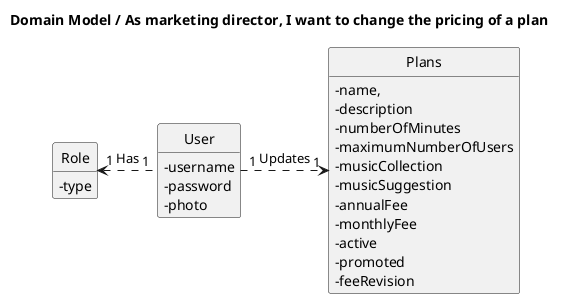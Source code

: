 @startuml
'https://plantuml.com/sequence-diagram

title Domain Model / As marketing director, I want to change the pricing of a plan

skinparam classAttributeIconSize 0
hide circle
hide methods

class User{
    -username
    -password
    -photo
}

class Plans{
    -name,
       - description
        - numberOfMinutes
        -maximumNumberOfUsers
        -musicCollection
         -musicSuggestion
         -annualFee
         -monthlyFee
         -active
         -promoted
         -feeRevision
}

class Role{
    -type
}


Role "1" <.right. "1" User: Has
User "1" .right.> "1" Plans: Updates

@enduml